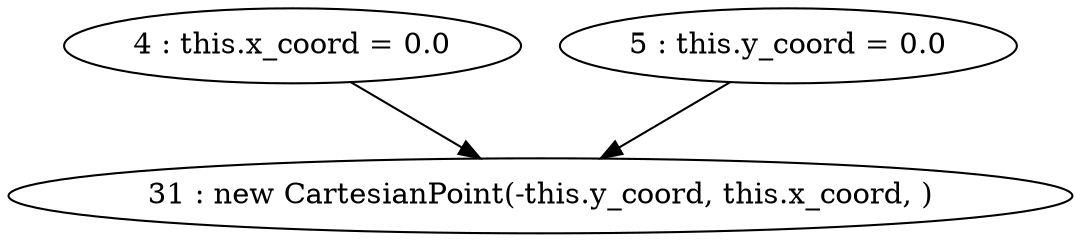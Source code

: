 digraph G {
"4 : this.x_coord = 0.0"
"4 : this.x_coord = 0.0" -> "31 : new CartesianPoint(-this.y_coord, this.x_coord, )"
"5 : this.y_coord = 0.0"
"5 : this.y_coord = 0.0" -> "31 : new CartesianPoint(-this.y_coord, this.x_coord, )"
"31 : new CartesianPoint(-this.y_coord, this.x_coord, )"
}